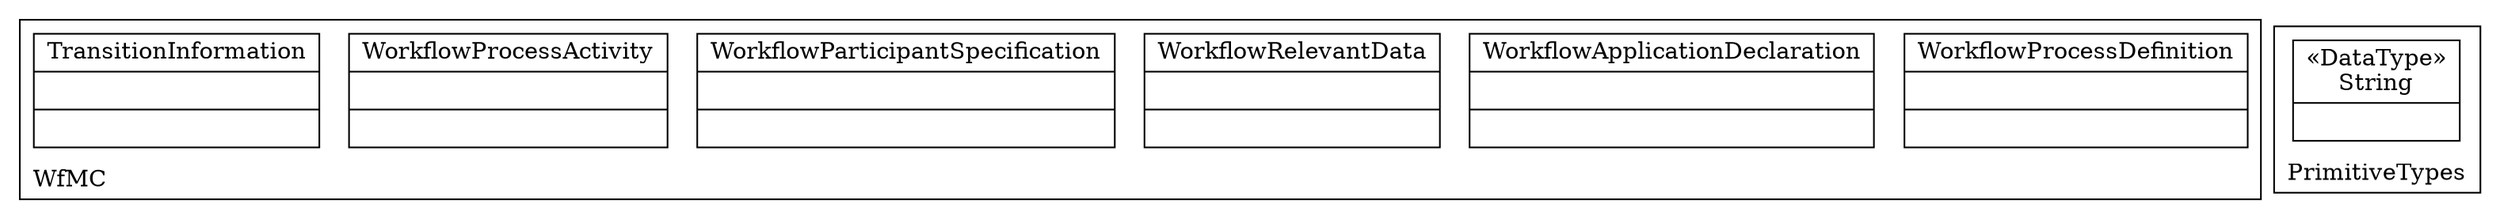 digraph "KM3 Model in DOT" {
graph[rankdir=BT,labeljust=l,labelloc=t,nodeSep=0.75,compound=true];
 subgraph "cluster_WfMC"{
labelloc=t
color=black
label=WfMC
 node[shape=record];
WorkflowProcessDefinition[label="{WorkflowProcessDefinition| | }"]
;
 node[shape=record];
WorkflowApplicationDeclaration[label="{WorkflowApplicationDeclaration| | }"]
;
 node[shape=record];
WorkflowRelevantData[label="{WorkflowRelevantData| | }"]
;
 node[shape=record];
WorkflowParticipantSpecification[label="{WorkflowParticipantSpecification| | }"]
;
 node[shape=record];
WorkflowProcessActivity[label="{WorkflowProcessActivity| | }"]
;
 node[shape=record];
TransitionInformation[label="{TransitionInformation| | }"]
;

} subgraph "cluster_PrimitiveTypes"{
labelloc=t
color=black
label=PrimitiveTypes
 node[shape=record];
String[label="{&#171;DataType&#187;\nString|}"]
;

}
}